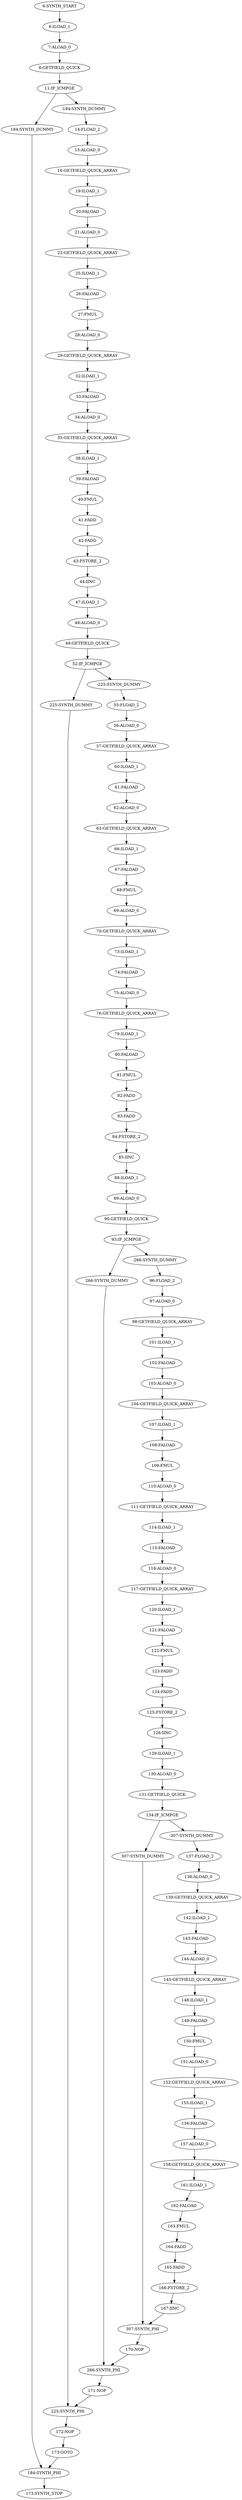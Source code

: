 digraph{
"6:SYNTH_START" -> "6:ILOAD_1";
"6:ILOAD_1" -> "7:ALOAD_0";
"7:ALOAD_0" -> "8:GETFIELD_QUICK";
"8:GETFIELD_QUICK" -> "11:IF_ICMPGE";
"11:IF_ICMPGE" -> "184:SYNTH_DUMMY";
"11:IF_ICMPGE" -> "-184:SYNTH_DUMMY";
"184:SYNTH_DUMMY" -> "184:SYNTH_PHI";
"-184:SYNTH_DUMMY" -> "14:FLOAD_2";
"14:FLOAD_2" -> "15:ALOAD_0";
"15:ALOAD_0" -> "16:GETFIELD_QUICK_ARRAY";
"16:GETFIELD_QUICK_ARRAY" -> "19:ILOAD_1";
"19:ILOAD_1" -> "20:FALOAD";
"20:FALOAD" -> "21:ALOAD_0";
"21:ALOAD_0" -> "22:GETFIELD_QUICK_ARRAY";
"22:GETFIELD_QUICK_ARRAY" -> "25:ILOAD_1";
"25:ILOAD_1" -> "26:FALOAD";
"26:FALOAD" -> "27:FMUL";
"27:FMUL" -> "28:ALOAD_0";
"28:ALOAD_0" -> "29:GETFIELD_QUICK_ARRAY";
"29:GETFIELD_QUICK_ARRAY" -> "32:ILOAD_1";
"32:ILOAD_1" -> "33:FALOAD";
"33:FALOAD" -> "34:ALOAD_0";
"34:ALOAD_0" -> "35:GETFIELD_QUICK_ARRAY";
"35:GETFIELD_QUICK_ARRAY" -> "38:ILOAD_1";
"38:ILOAD_1" -> "39:FALOAD";
"39:FALOAD" -> "40:FMUL";
"40:FMUL" -> "41:FADD";
"41:FADD" -> "42:FADD";
"42:FADD" -> "43:FSTORE_2";
"43:FSTORE_2" -> "44:IINC";
"44:IINC" -> "47:ILOAD_1";
"47:ILOAD_1" -> "48:ALOAD_0";
"48:ALOAD_0" -> "49:GETFIELD_QUICK";
"49:GETFIELD_QUICK" -> "52:IF_ICMPGE";
"52:IF_ICMPGE" -> "225:SYNTH_DUMMY";
"52:IF_ICMPGE" -> "-225:SYNTH_DUMMY";
"225:SYNTH_DUMMY" -> "225:SYNTH_PHI";
"-225:SYNTH_DUMMY" -> "55:FLOAD_2";
"55:FLOAD_2" -> "56:ALOAD_0";
"172:NOP" -> "173:GOTO";
"173:GOTO" -> "184:SYNTH_PHI";
"56:ALOAD_0" -> "57:GETFIELD_QUICK_ARRAY";
"57:GETFIELD_QUICK_ARRAY" -> "60:ILOAD_1";
"60:ILOAD_1" -> "61:FALOAD";
"61:FALOAD" -> "62:ALOAD_0";
"62:ALOAD_0" -> "63:GETFIELD_QUICK_ARRAY";
"63:GETFIELD_QUICK_ARRAY" -> "66:ILOAD_1";
"66:ILOAD_1" -> "67:FALOAD";
"67:FALOAD" -> "68:FMUL";
"68:FMUL" -> "69:ALOAD_0";
"69:ALOAD_0" -> "70:GETFIELD_QUICK_ARRAY";
"70:GETFIELD_QUICK_ARRAY" -> "73:ILOAD_1";
"73:ILOAD_1" -> "74:FALOAD";
"74:FALOAD" -> "75:ALOAD_0";
"75:ALOAD_0" -> "76:GETFIELD_QUICK_ARRAY";
"76:GETFIELD_QUICK_ARRAY" -> "79:ILOAD_1";
"79:ILOAD_1" -> "80:FALOAD";
"80:FALOAD" -> "81:FMUL";
"81:FMUL" -> "82:FADD";
"82:FADD" -> "83:FADD";
"83:FADD" -> "84:FSTORE_2";
"84:FSTORE_2" -> "85:IINC";
"85:IINC" -> "88:ILOAD_1";
"88:ILOAD_1" -> "89:ALOAD_0";
"89:ALOAD_0" -> "90:GETFIELD_QUICK";
"90:GETFIELD_QUICK" -> "93:IF_ICMPGE";
"93:IF_ICMPGE" -> "266:SYNTH_DUMMY";
"93:IF_ICMPGE" -> "-266:SYNTH_DUMMY";
"266:SYNTH_DUMMY" -> "266:SYNTH_PHI";
"-266:SYNTH_DUMMY" -> "96:FLOAD_2";
"96:FLOAD_2" -> "97:ALOAD_0";
"171:NOP" -> "225:SYNTH_PHI";
"97:ALOAD_0" -> "98:GETFIELD_QUICK_ARRAY";
"98:GETFIELD_QUICK_ARRAY" -> "101:ILOAD_1";
"101:ILOAD_1" -> "102:FALOAD";
"102:FALOAD" -> "103:ALOAD_0";
"103:ALOAD_0" -> "104:GETFIELD_QUICK_ARRAY";
"104:GETFIELD_QUICK_ARRAY" -> "107:ILOAD_1";
"107:ILOAD_1" -> "108:FALOAD";
"108:FALOAD" -> "109:FMUL";
"109:FMUL" -> "110:ALOAD_0";
"110:ALOAD_0" -> "111:GETFIELD_QUICK_ARRAY";
"111:GETFIELD_QUICK_ARRAY" -> "114:ILOAD_1";
"114:ILOAD_1" -> "115:FALOAD";
"115:FALOAD" -> "116:ALOAD_0";
"116:ALOAD_0" -> "117:GETFIELD_QUICK_ARRAY";
"117:GETFIELD_QUICK_ARRAY" -> "120:ILOAD_1";
"120:ILOAD_1" -> "121:FALOAD";
"121:FALOAD" -> "122:FMUL";
"122:FMUL" -> "123:FADD";
"123:FADD" -> "124:FADD";
"124:FADD" -> "125:FSTORE_2";
"125:FSTORE_2" -> "126:IINC";
"126:IINC" -> "129:ILOAD_1";
"129:ILOAD_1" -> "130:ALOAD_0";
"130:ALOAD_0" -> "131:GETFIELD_QUICK";
"131:GETFIELD_QUICK" -> "134:IF_ICMPGE";
"134:IF_ICMPGE" -> "307:SYNTH_DUMMY";
"134:IF_ICMPGE" -> "-307:SYNTH_DUMMY";
"307:SYNTH_DUMMY" -> "307:SYNTH_PHI";
"-307:SYNTH_DUMMY" -> "137:FLOAD_2";
"137:FLOAD_2" -> "138:ALOAD_0";
"170:NOP" -> "266:SYNTH_PHI";
"138:ALOAD_0" -> "139:GETFIELD_QUICK_ARRAY";
"139:GETFIELD_QUICK_ARRAY" -> "142:ILOAD_1";
"142:ILOAD_1" -> "143:FALOAD";
"143:FALOAD" -> "144:ALOAD_0";
"144:ALOAD_0" -> "145:GETFIELD_QUICK_ARRAY";
"145:GETFIELD_QUICK_ARRAY" -> "148:ILOAD_1";
"148:ILOAD_1" -> "149:FALOAD";
"149:FALOAD" -> "150:FMUL";
"150:FMUL" -> "151:ALOAD_0";
"151:ALOAD_0" -> "152:GETFIELD_QUICK_ARRAY";
"152:GETFIELD_QUICK_ARRAY" -> "155:ILOAD_1";
"155:ILOAD_1" -> "156:FALOAD";
"156:FALOAD" -> "157:ALOAD_0";
"157:ALOAD_0" -> "158:GETFIELD_QUICK_ARRAY";
"158:GETFIELD_QUICK_ARRAY" -> "161:ILOAD_1";
"161:ILOAD_1" -> "162:FALOAD";
"162:FALOAD" -> "163:FMUL";
"163:FMUL" -> "164:FADD";
"164:FADD" -> "165:FADD";
"165:FADD" -> "166:FSTORE_2";
"166:FSTORE_2" -> "167:IINC";
"167:IINC" -> "307:SYNTH_PHI";
"307:SYNTH_PHI" -> "170:NOP";
"266:SYNTH_PHI" -> "171:NOP";
"225:SYNTH_PHI" -> "172:NOP";
"184:SYNTH_PHI" -> "173:SYNTH_STOP";
}